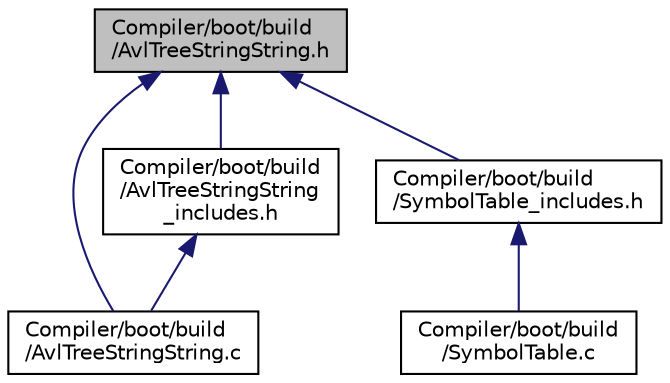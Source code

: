 digraph "Compiler/boot/build/AvlTreeStringString.h"
{
  edge [fontname="Helvetica",fontsize="10",labelfontname="Helvetica",labelfontsize="10"];
  node [fontname="Helvetica",fontsize="10",shape=record];
  Node6 [label="Compiler/boot/build\l/AvlTreeStringString.h",height=0.2,width=0.4,color="black", fillcolor="grey75", style="filled", fontcolor="black"];
  Node6 -> Node7 [dir="back",color="midnightblue",fontsize="10",style="solid",fontname="Helvetica"];
  Node7 [label="Compiler/boot/build\l/AvlTreeStringString.c",height=0.2,width=0.4,color="black", fillcolor="white", style="filled",URL="$dc/d3c/_avl_tree_string_string_8c.html"];
  Node6 -> Node8 [dir="back",color="midnightblue",fontsize="10",style="solid",fontname="Helvetica"];
  Node8 [label="Compiler/boot/build\l/AvlTreeStringString\l_includes.h",height=0.2,width=0.4,color="black", fillcolor="white", style="filled",URL="$de/d0b/_avl_tree_string_string__includes_8h.html"];
  Node8 -> Node7 [dir="back",color="midnightblue",fontsize="10",style="solid",fontname="Helvetica"];
  Node6 -> Node9 [dir="back",color="midnightblue",fontsize="10",style="solid",fontname="Helvetica"];
  Node9 [label="Compiler/boot/build\l/SymbolTable_includes.h",height=0.2,width=0.4,color="black", fillcolor="white", style="filled",URL="$d7/d3c/_symbol_table__includes_8h.html"];
  Node9 -> Node10 [dir="back",color="midnightblue",fontsize="10",style="solid",fontname="Helvetica"];
  Node10 [label="Compiler/boot/build\l/SymbolTable.c",height=0.2,width=0.4,color="black", fillcolor="white", style="filled",URL="$d8/d5e/_symbol_table_8c.html"];
}
